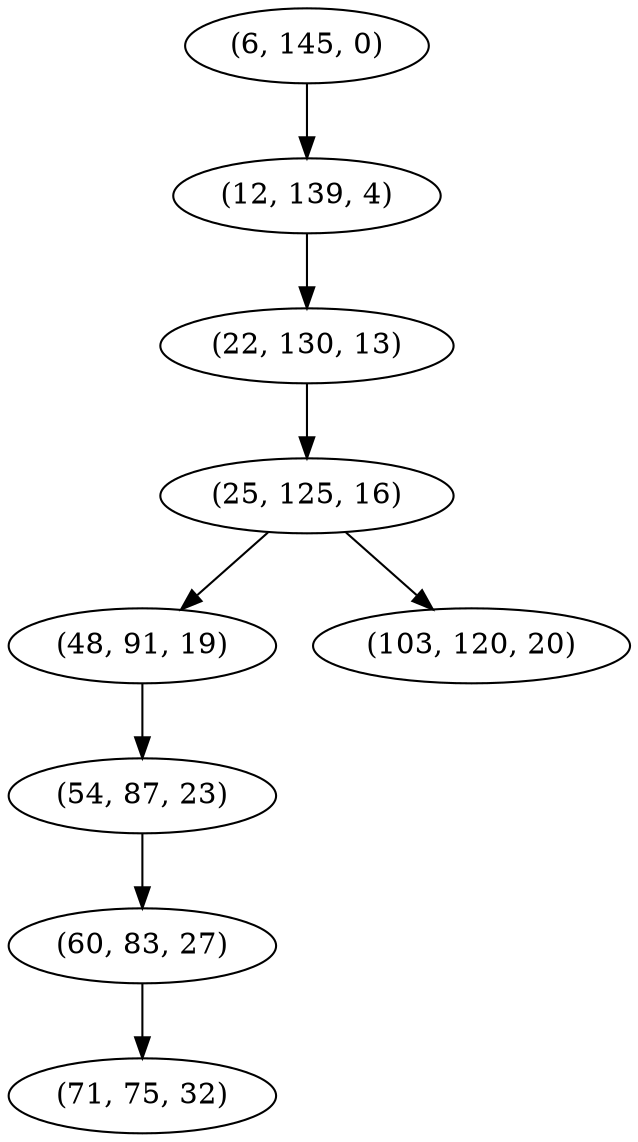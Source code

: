 digraph tree {
    "(6, 145, 0)";
    "(12, 139, 4)";
    "(22, 130, 13)";
    "(25, 125, 16)";
    "(48, 91, 19)";
    "(54, 87, 23)";
    "(60, 83, 27)";
    "(71, 75, 32)";
    "(103, 120, 20)";
    "(6, 145, 0)" -> "(12, 139, 4)";
    "(12, 139, 4)" -> "(22, 130, 13)";
    "(22, 130, 13)" -> "(25, 125, 16)";
    "(25, 125, 16)" -> "(48, 91, 19)";
    "(25, 125, 16)" -> "(103, 120, 20)";
    "(48, 91, 19)" -> "(54, 87, 23)";
    "(54, 87, 23)" -> "(60, 83, 27)";
    "(60, 83, 27)" -> "(71, 75, 32)";
}
